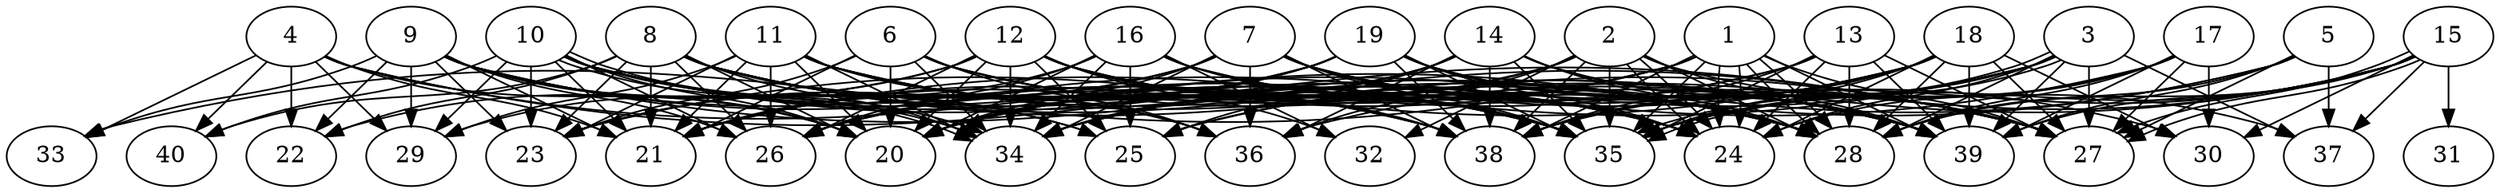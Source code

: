 // DAG automatically generated by daggen at Tue Aug  6 16:28:35 2019
// ./daggen --dot -n 40 --ccr 0.5 --fat 0.8 --regular 0.5 --density 0.9 --mindata 5242880 --maxdata 52428800 
digraph G {
  1 [size="36009984", alpha="0.11", expect_size="18004992"] 
  1 -> 20 [size ="18004992"]
  1 -> 21 [size ="18004992"]
  1 -> 24 [size ="18004992"]
  1 -> 24 [size ="18004992"]
  1 -> 27 [size ="18004992"]
  1 -> 28 [size ="18004992"]
  1 -> 28 [size ="18004992"]
  1 -> 33 [size ="18004992"]
  1 -> 35 [size ="18004992"]
  1 -> 38 [size ="18004992"]
  1 -> 39 [size ="18004992"]
  2 [size="104327168", alpha="0.12", expect_size="52163584"] 
  2 -> 21 [size ="52163584"]
  2 -> 24 [size ="52163584"]
  2 -> 24 [size ="52163584"]
  2 -> 28 [size ="52163584"]
  2 -> 32 [size ="52163584"]
  2 -> 34 [size ="52163584"]
  2 -> 35 [size ="52163584"]
  2 -> 36 [size ="52163584"]
  2 -> 37 [size ="52163584"]
  2 -> 38 [size ="52163584"]
  2 -> 39 [size ="52163584"]
  3 [size="103692288", alpha="0.16", expect_size="51846144"] 
  3 -> 21 [size ="51846144"]
  3 -> 24 [size ="51846144"]
  3 -> 27 [size ="51846144"]
  3 -> 28 [size ="51846144"]
  3 -> 34 [size ="51846144"]
  3 -> 35 [size ="51846144"]
  3 -> 35 [size ="51846144"]
  3 -> 37 [size ="51846144"]
  3 -> 38 [size ="51846144"]
  3 -> 39 [size ="51846144"]
  4 [size="30414848", alpha="0.15", expect_size="15207424"] 
  4 -> 20 [size ="15207424"]
  4 -> 21 [size ="15207424"]
  4 -> 22 [size ="15207424"]
  4 -> 27 [size ="15207424"]
  4 -> 28 [size ="15207424"]
  4 -> 29 [size ="15207424"]
  4 -> 33 [size ="15207424"]
  4 -> 40 [size ="15207424"]
  5 [size="66897920", alpha="0.18", expect_size="33448960"] 
  5 -> 20 [size ="33448960"]
  5 -> 27 [size ="33448960"]
  5 -> 28 [size ="33448960"]
  5 -> 34 [size ="33448960"]
  5 -> 37 [size ="33448960"]
  5 -> 39 [size ="33448960"]
  6 [size="26800128", alpha="0.09", expect_size="13400064"] 
  6 -> 20 [size ="13400064"]
  6 -> 21 [size ="13400064"]
  6 -> 23 [size ="13400064"]
  6 -> 24 [size ="13400064"]
  6 -> 34 [size ="13400064"]
  6 -> 35 [size ="13400064"]
  6 -> 36 [size ="13400064"]
  6 -> 39 [size ="13400064"]
  7 [size="90103808", alpha="0.03", expect_size="45051904"] 
  7 -> 20 [size ="45051904"]
  7 -> 21 [size ="45051904"]
  7 -> 23 [size ="45051904"]
  7 -> 24 [size ="45051904"]
  7 -> 27 [size ="45051904"]
  7 -> 30 [size ="45051904"]
  7 -> 34 [size ="45051904"]
  7 -> 35 [size ="45051904"]
  7 -> 36 [size ="45051904"]
  7 -> 38 [size ="45051904"]
  8 [size="77301760", alpha="0.12", expect_size="38650880"] 
  8 -> 20 [size ="38650880"]
  8 -> 21 [size ="38650880"]
  8 -> 22 [size ="38650880"]
  8 -> 23 [size ="38650880"]
  8 -> 24 [size ="38650880"]
  8 -> 26 [size ="38650880"]
  8 -> 27 [size ="38650880"]
  8 -> 28 [size ="38650880"]
  8 -> 34 [size ="38650880"]
  8 -> 36 [size ="38650880"]
  8 -> 39 [size ="38650880"]
  8 -> 40 [size ="38650880"]
  9 [size="104654848", alpha="0.09", expect_size="52327424"] 
  9 -> 20 [size ="52327424"]
  9 -> 21 [size ="52327424"]
  9 -> 22 [size ="52327424"]
  9 -> 23 [size ="52327424"]
  9 -> 25 [size ="52327424"]
  9 -> 26 [size ="52327424"]
  9 -> 27 [size ="52327424"]
  9 -> 29 [size ="52327424"]
  9 -> 33 [size ="52327424"]
  9 -> 34 [size ="52327424"]
  9 -> 35 [size ="52327424"]
  9 -> 38 [size ="52327424"]
  10 [size="88238080", alpha="0.20", expect_size="44119040"] 
  10 -> 20 [size ="44119040"]
  10 -> 21 [size ="44119040"]
  10 -> 23 [size ="44119040"]
  10 -> 24 [size ="44119040"]
  10 -> 25 [size ="44119040"]
  10 -> 26 [size ="44119040"]
  10 -> 28 [size ="44119040"]
  10 -> 29 [size ="44119040"]
  10 -> 34 [size ="44119040"]
  10 -> 34 [size ="44119040"]
  10 -> 35 [size ="44119040"]
  10 -> 38 [size ="44119040"]
  10 -> 40 [size ="44119040"]
  11 [size="59004928", alpha="0.13", expect_size="29502464"] 
  11 -> 20 [size ="29502464"]
  11 -> 21 [size ="29502464"]
  11 -> 23 [size ="29502464"]
  11 -> 26 [size ="29502464"]
  11 -> 28 [size ="29502464"]
  11 -> 29 [size ="29502464"]
  11 -> 34 [size ="29502464"]
  11 -> 35 [size ="29502464"]
  11 -> 36 [size ="29502464"]
  11 -> 38 [size ="29502464"]
  11 -> 39 [size ="29502464"]
  12 [size="15542272", alpha="0.16", expect_size="7771136"] 
  12 -> 20 [size ="7771136"]
  12 -> 22 [size ="7771136"]
  12 -> 24 [size ="7771136"]
  12 -> 25 [size ="7771136"]
  12 -> 26 [size ="7771136"]
  12 -> 28 [size ="7771136"]
  12 -> 29 [size ="7771136"]
  12 -> 32 [size ="7771136"]
  12 -> 34 [size ="7771136"]
  12 -> 35 [size ="7771136"]
  12 -> 38 [size ="7771136"]
  12 -> 39 [size ="7771136"]
  13 [size="74027008", alpha="0.16", expect_size="37013504"] 
  13 -> 24 [size ="37013504"]
  13 -> 26 [size ="37013504"]
  13 -> 27 [size ="37013504"]
  13 -> 28 [size ="37013504"]
  13 -> 34 [size ="37013504"]
  13 -> 35 [size ="37013504"]
  13 -> 38 [size ="37013504"]
  13 -> 39 [size ="37013504"]
  14 [size="53766144", alpha="0.06", expect_size="26883072"] 
  14 -> 20 [size ="26883072"]
  14 -> 25 [size ="26883072"]
  14 -> 27 [size ="26883072"]
  14 -> 28 [size ="26883072"]
  14 -> 34 [size ="26883072"]
  14 -> 35 [size ="26883072"]
  14 -> 36 [size ="26883072"]
  14 -> 38 [size ="26883072"]
  14 -> 39 [size ="26883072"]
  15 [size="28801024", alpha="0.09", expect_size="14400512"] 
  15 -> 25 [size ="14400512"]
  15 -> 27 [size ="14400512"]
  15 -> 27 [size ="14400512"]
  15 -> 28 [size ="14400512"]
  15 -> 30 [size ="14400512"]
  15 -> 31 [size ="14400512"]
  15 -> 35 [size ="14400512"]
  15 -> 36 [size ="14400512"]
  15 -> 37 [size ="14400512"]
  15 -> 38 [size ="14400512"]
  15 -> 39 [size ="14400512"]
  16 [size="17113088", alpha="0.20", expect_size="8556544"] 
  16 -> 20 [size ="8556544"]
  16 -> 21 [size ="8556544"]
  16 -> 25 [size ="8556544"]
  16 -> 26 [size ="8556544"]
  16 -> 27 [size ="8556544"]
  16 -> 28 [size ="8556544"]
  16 -> 32 [size ="8556544"]
  16 -> 34 [size ="8556544"]
  16 -> 35 [size ="8556544"]
  17 [size="61452288", alpha="0.09", expect_size="30726144"] 
  17 -> 24 [size ="30726144"]
  17 -> 26 [size ="30726144"]
  17 -> 27 [size ="30726144"]
  17 -> 28 [size ="30726144"]
  17 -> 30 [size ="30726144"]
  17 -> 35 [size ="30726144"]
  17 -> 39 [size ="30726144"]
  18 [size="76394496", alpha="0.05", expect_size="38197248"] 
  18 -> 20 [size ="38197248"]
  18 -> 23 [size ="38197248"]
  18 -> 24 [size ="38197248"]
  18 -> 25 [size ="38197248"]
  18 -> 27 [size ="38197248"]
  18 -> 28 [size ="38197248"]
  18 -> 30 [size ="38197248"]
  18 -> 35 [size ="38197248"]
  18 -> 38 [size ="38197248"]
  18 -> 39 [size ="38197248"]
  19 [size="40101888", alpha="0.15", expect_size="20050944"] 
  19 -> 20 [size ="20050944"]
  19 -> 21 [size ="20050944"]
  19 -> 23 [size ="20050944"]
  19 -> 24 [size ="20050944"]
  19 -> 26 [size ="20050944"]
  19 -> 27 [size ="20050944"]
  19 -> 28 [size ="20050944"]
  19 -> 35 [size ="20050944"]
  19 -> 38 [size ="20050944"]
  19 -> 39 [size ="20050944"]
  20 [size="84183040", alpha="0.16", expect_size="42091520"] 
  21 [size="82655232", alpha="0.02", expect_size="41327616"] 
  22 [size="48175104", alpha="0.08", expect_size="24087552"] 
  23 [size="31348736", alpha="0.13", expect_size="15674368"] 
  24 [size="104523776", alpha="0.03", expect_size="52261888"] 
  25 [size="36499456", alpha="0.05", expect_size="18249728"] 
  26 [size="80928768", alpha="0.10", expect_size="40464384"] 
  27 [size="78848000", alpha="0.12", expect_size="39424000"] 
  28 [size="25749504", alpha="0.08", expect_size="12874752"] 
  29 [size="49512448", alpha="0.05", expect_size="24756224"] 
  30 [size="28172288", alpha="0.17", expect_size="14086144"] 
  31 [size="103710720", alpha="0.00", expect_size="51855360"] 
  32 [size="18536448", alpha="0.04", expect_size="9268224"] 
  33 [size="55236608", alpha="0.02", expect_size="27618304"] 
  34 [size="23902208", alpha="0.09", expect_size="11951104"] 
  35 [size="38834176", alpha="0.19", expect_size="19417088"] 
  36 [size="62074880", alpha="0.11", expect_size="31037440"] 
  37 [size="15564800", alpha="0.14", expect_size="7782400"] 
  38 [size="73297920", alpha="0.11", expect_size="36648960"] 
  39 [size="18970624", alpha="0.14", expect_size="9485312"] 
  40 [size="41127936", alpha="0.12", expect_size="20563968"] 
}
